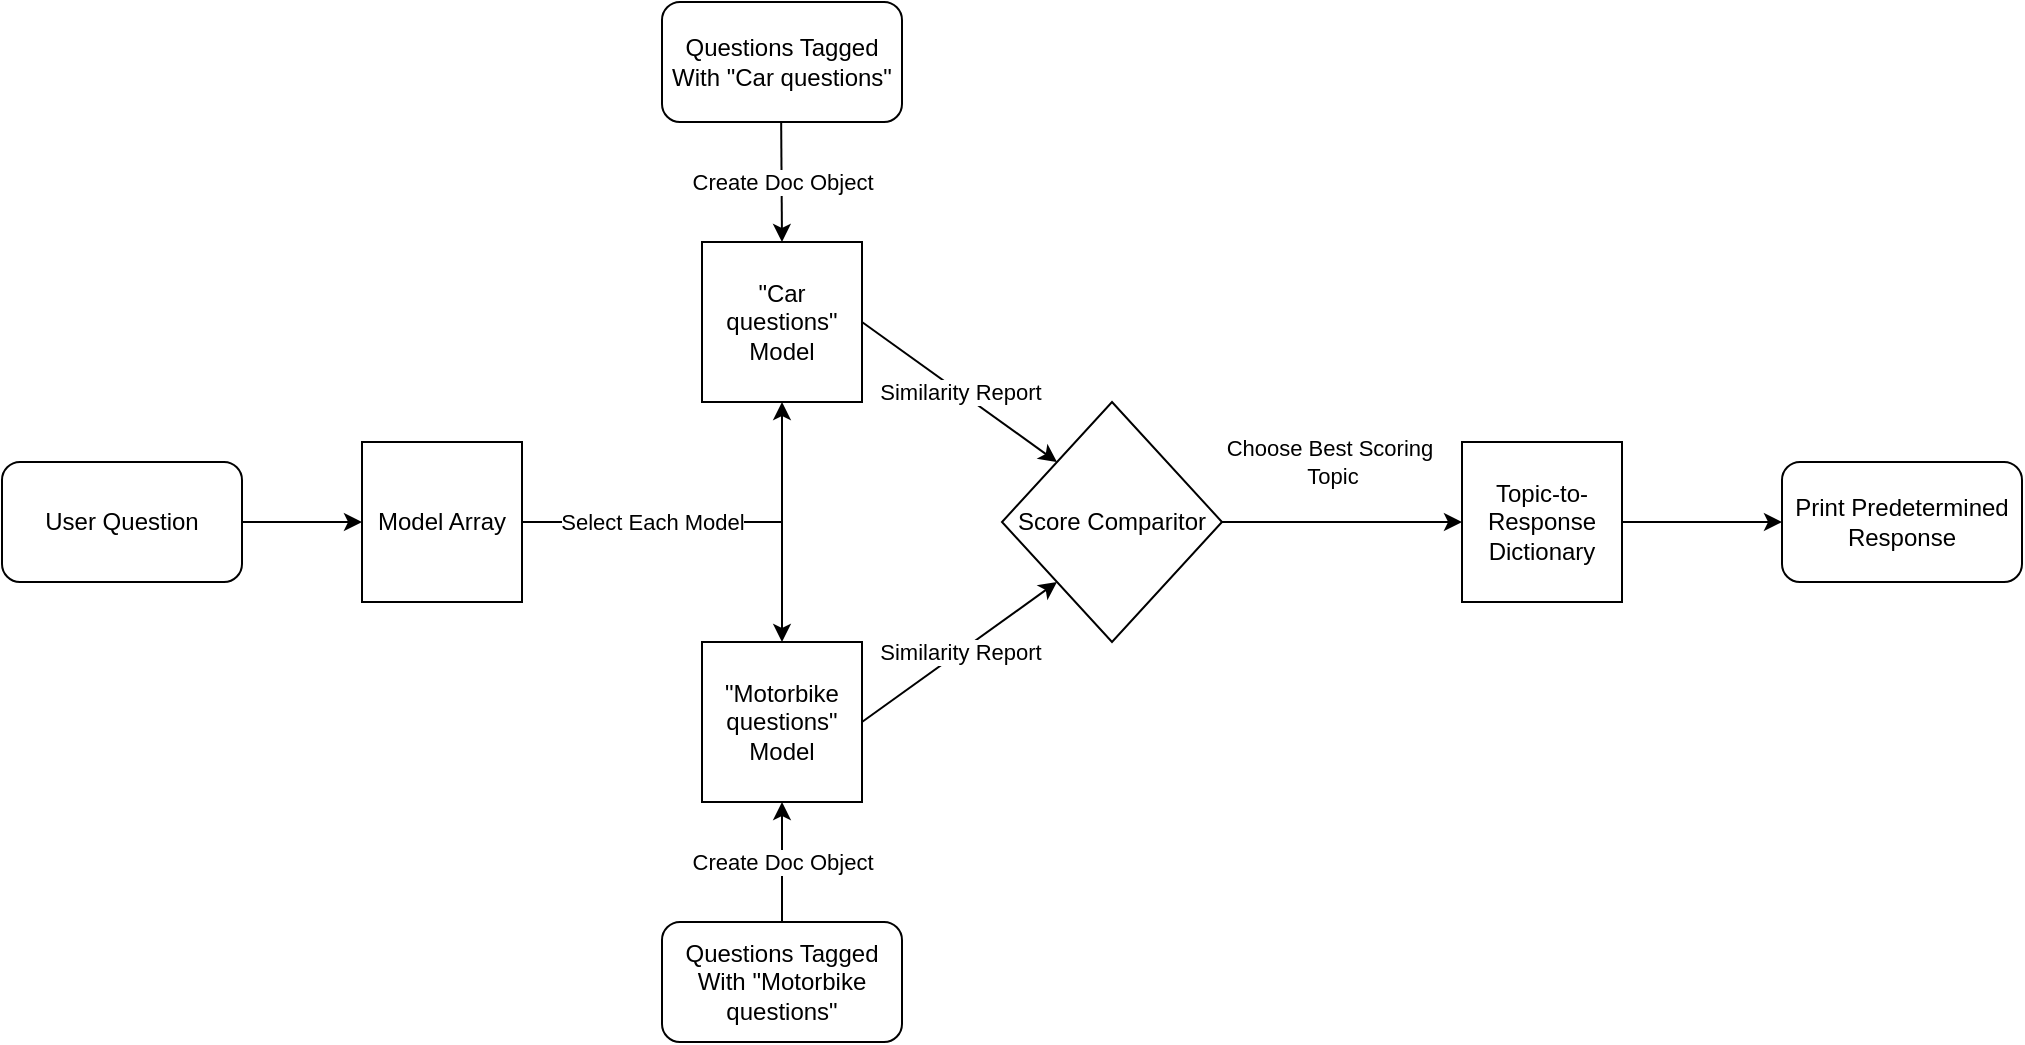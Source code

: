 <mxfile version="17.4.6" type="device"><diagram id="x_Fm6z13ECubM315owS6" name="Page-1"><mxGraphModel dx="1422" dy="762" grid="1" gridSize="10" guides="1" tooltips="1" connect="1" arrows="1" fold="1" page="1" pageScale="1" pageWidth="1800" pageHeight="1800" math="0" shadow="0"><root><mxCell id="0"/><mxCell id="1" parent="0"/><mxCell id="FStBEtFJ8YBlg5MaZB8y-3" value="&quot;Car questions&quot; Model" style="whiteSpace=wrap;html=1;aspect=fixed;" vertex="1" parent="1"><mxGeometry x="680" y="200" width="80" height="80" as="geometry"/></mxCell><mxCell id="FStBEtFJ8YBlg5MaZB8y-5" value="&quot;Motorbike questions&quot; Model" style="whiteSpace=wrap;html=1;aspect=fixed;" vertex="1" parent="1"><mxGeometry x="680" y="400" width="80" height="80" as="geometry"/></mxCell><mxCell id="FStBEtFJ8YBlg5MaZB8y-6" value="Create Doc Object" style="endArrow=classic;html=1;rounded=0;entryX=0.5;entryY=0;entryDx=0;entryDy=0;" edge="1" parent="1" target="FStBEtFJ8YBlg5MaZB8y-3"><mxGeometry width="50" height="50" relative="1" as="geometry"><mxPoint x="719.58" y="140" as="sourcePoint"/><mxPoint x="719.58" y="210" as="targetPoint"/></mxGeometry></mxCell><mxCell id="FStBEtFJ8YBlg5MaZB8y-7" value="Questions Tagged With &quot;Car questions&quot;" style="rounded=1;whiteSpace=wrap;html=1;" vertex="1" parent="1"><mxGeometry x="660" y="80" width="120" height="60" as="geometry"/></mxCell><mxCell id="FStBEtFJ8YBlg5MaZB8y-8" value="Questions Tagged With &quot;Motorbike questions&quot;" style="rounded=1;whiteSpace=wrap;html=1;" vertex="1" parent="1"><mxGeometry x="660" y="540" width="120" height="60" as="geometry"/></mxCell><mxCell id="FStBEtFJ8YBlg5MaZB8y-9" value="Create Doc Object" style="endArrow=classic;html=1;rounded=0;exitX=0.5;exitY=0;exitDx=0;exitDy=0;entryX=0.5;entryY=1;entryDx=0;entryDy=0;" edge="1" parent="1" source="FStBEtFJ8YBlg5MaZB8y-8" target="FStBEtFJ8YBlg5MaZB8y-5"><mxGeometry width="50" height="50" relative="1" as="geometry"><mxPoint x="870" y="400" as="sourcePoint"/><mxPoint x="920" y="350" as="targetPoint"/></mxGeometry></mxCell><mxCell id="FStBEtFJ8YBlg5MaZB8y-10" value="User Question" style="rounded=1;whiteSpace=wrap;html=1;" vertex="1" parent="1"><mxGeometry x="330" y="310" width="120" height="60" as="geometry"/></mxCell><mxCell id="FStBEtFJ8YBlg5MaZB8y-11" value="Model Array" style="whiteSpace=wrap;html=1;aspect=fixed;" vertex="1" parent="1"><mxGeometry x="510" y="300" width="80" height="80" as="geometry"/></mxCell><mxCell id="FStBEtFJ8YBlg5MaZB8y-13" value="" style="endArrow=classic;html=1;rounded=0;" edge="1" parent="1" target="FStBEtFJ8YBlg5MaZB8y-11"><mxGeometry width="50" height="50" relative="1" as="geometry"><mxPoint x="450" y="340" as="sourcePoint"/><mxPoint x="500" y="290" as="targetPoint"/></mxGeometry></mxCell><mxCell id="FStBEtFJ8YBlg5MaZB8y-14" value="Select Each Model" style="endArrow=none;html=1;rounded=0;exitX=1;exitY=0.5;exitDx=0;exitDy=0;endFill=0;" edge="1" parent="1" source="FStBEtFJ8YBlg5MaZB8y-11"><mxGeometry width="50" height="50" relative="1" as="geometry"><mxPoint x="760" y="420" as="sourcePoint"/><mxPoint x="720" y="340" as="targetPoint"/><Array as="points"><mxPoint x="680" y="340"/></Array></mxGeometry></mxCell><mxCell id="FStBEtFJ8YBlg5MaZB8y-16" value="Score Comparitor" style="rhombus;whiteSpace=wrap;html=1;" vertex="1" parent="1"><mxGeometry x="830" y="280" width="110" height="120" as="geometry"/></mxCell><mxCell id="FStBEtFJ8YBlg5MaZB8y-17" value="Similarity Report" style="endArrow=classic;html=1;rounded=0;exitX=1;exitY=0.5;exitDx=0;exitDy=0;entryX=0;entryY=0;entryDx=0;entryDy=0;" edge="1" parent="1" source="FStBEtFJ8YBlg5MaZB8y-3" target="FStBEtFJ8YBlg5MaZB8y-16"><mxGeometry width="50" height="50" relative="1" as="geometry"><mxPoint x="820" y="430" as="sourcePoint"/><mxPoint x="870" y="380" as="targetPoint"/></mxGeometry></mxCell><mxCell id="FStBEtFJ8YBlg5MaZB8y-18" value="Similarity Report" style="endArrow=classic;html=1;rounded=0;exitX=1;exitY=0.5;exitDx=0;exitDy=0;entryX=0;entryY=1;entryDx=0;entryDy=0;" edge="1" parent="1" source="FStBEtFJ8YBlg5MaZB8y-5" target="FStBEtFJ8YBlg5MaZB8y-16"><mxGeometry width="50" height="50" relative="1" as="geometry"><mxPoint x="820" y="430" as="sourcePoint"/><mxPoint x="870" y="380" as="targetPoint"/></mxGeometry></mxCell><mxCell id="FStBEtFJ8YBlg5MaZB8y-19" value="Topic-to-Response Dictionary" style="whiteSpace=wrap;html=1;aspect=fixed;" vertex="1" parent="1"><mxGeometry x="1060" y="300" width="80" height="80" as="geometry"/></mxCell><mxCell id="FStBEtFJ8YBlg5MaZB8y-20" value="" style="endArrow=classic;html=1;rounded=0;entryX=0;entryY=0.5;entryDx=0;entryDy=0;exitX=1;exitY=0.5;exitDx=0;exitDy=0;" edge="1" parent="1" source="FStBEtFJ8YBlg5MaZB8y-16" target="FStBEtFJ8YBlg5MaZB8y-19"><mxGeometry width="50" height="50" relative="1" as="geometry"><mxPoint x="950" y="340" as="sourcePoint"/><mxPoint x="990" y="290" as="targetPoint"/></mxGeometry></mxCell><mxCell id="FStBEtFJ8YBlg5MaZB8y-26" value="Choose Best Scoring&amp;nbsp;&lt;br&gt;Topic" style="edgeLabel;html=1;align=center;verticalAlign=middle;resizable=0;points=[];" vertex="1" connectable="0" parent="FStBEtFJ8YBlg5MaZB8y-20"><mxGeometry x="0.25" y="-1" relative="1" as="geometry"><mxPoint x="-20" y="-31" as="offset"/></mxGeometry></mxCell><mxCell id="FStBEtFJ8YBlg5MaZB8y-21" value="" style="endArrow=classic;html=1;rounded=0;exitX=1;exitY=0.5;exitDx=0;exitDy=0;entryX=0;entryY=0.5;entryDx=0;entryDy=0;" edge="1" parent="1" source="FStBEtFJ8YBlg5MaZB8y-19" target="FStBEtFJ8YBlg5MaZB8y-22"><mxGeometry width="50" height="50" relative="1" as="geometry"><mxPoint x="1110" y="350" as="sourcePoint"/><mxPoint x="1160" y="300" as="targetPoint"/></mxGeometry></mxCell><mxCell id="FStBEtFJ8YBlg5MaZB8y-22" value="Print Predetermined Response" style="rounded=1;whiteSpace=wrap;html=1;" vertex="1" parent="1"><mxGeometry x="1220" y="310" width="120" height="60" as="geometry"/></mxCell><mxCell id="FStBEtFJ8YBlg5MaZB8y-30" value="" style="endArrow=classic;html=1;rounded=0;entryX=0.5;entryY=1;entryDx=0;entryDy=0;" edge="1" parent="1" target="FStBEtFJ8YBlg5MaZB8y-3"><mxGeometry width="50" height="50" relative="1" as="geometry"><mxPoint x="720" y="340" as="sourcePoint"/><mxPoint x="870" y="350" as="targetPoint"/></mxGeometry></mxCell><mxCell id="FStBEtFJ8YBlg5MaZB8y-31" value="" style="endArrow=classic;html=1;rounded=0;entryX=0.5;entryY=0;entryDx=0;entryDy=0;" edge="1" parent="1" target="FStBEtFJ8YBlg5MaZB8y-5"><mxGeometry width="50" height="50" relative="1" as="geometry"><mxPoint x="720" y="340" as="sourcePoint"/><mxPoint x="730" y="290" as="targetPoint"/></mxGeometry></mxCell></root></mxGraphModel></diagram></mxfile>